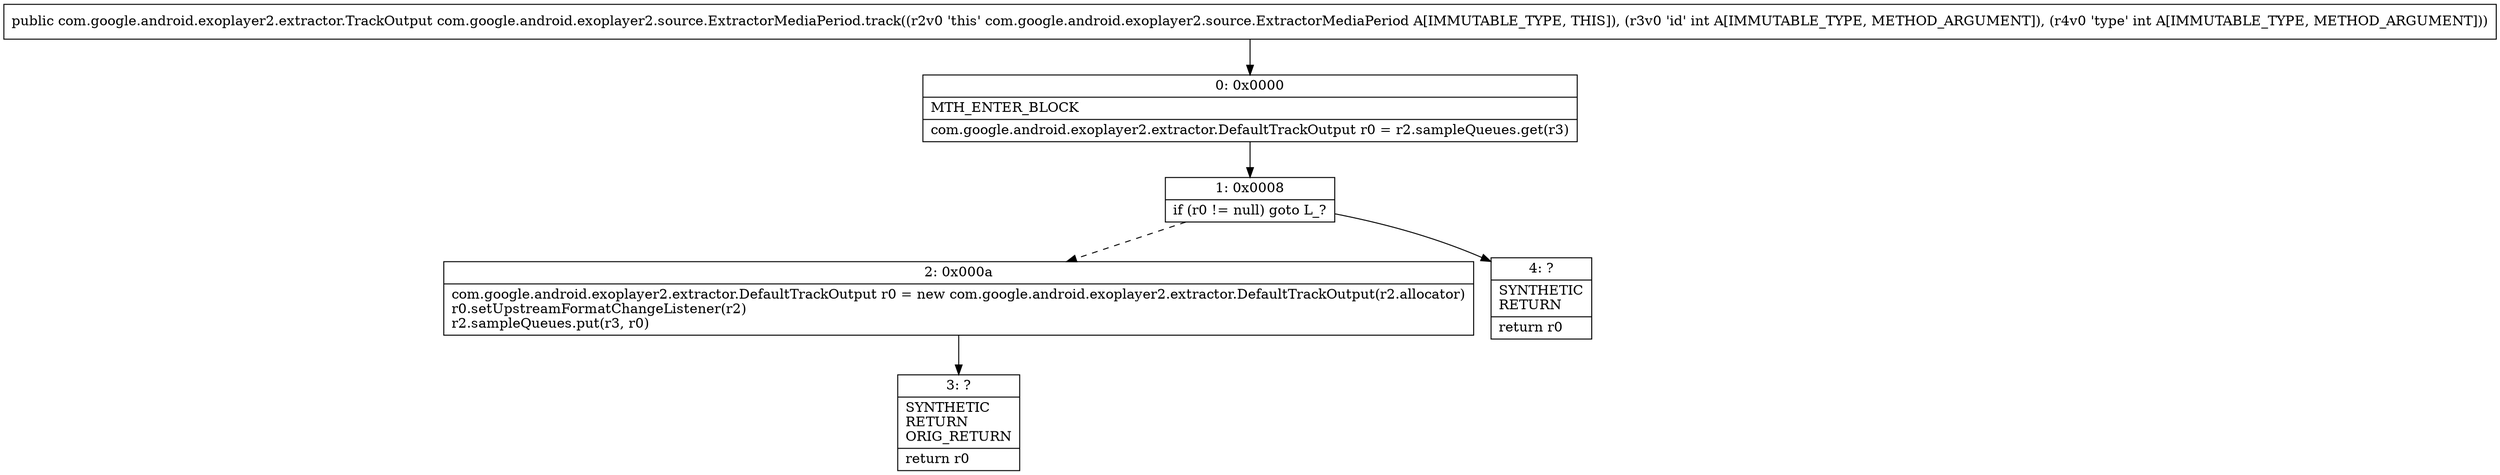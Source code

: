 digraph "CFG forcom.google.android.exoplayer2.source.ExtractorMediaPeriod.track(II)Lcom\/google\/android\/exoplayer2\/extractor\/TrackOutput;" {
Node_0 [shape=record,label="{0\:\ 0x0000|MTH_ENTER_BLOCK\l|com.google.android.exoplayer2.extractor.DefaultTrackOutput r0 = r2.sampleQueues.get(r3)\l}"];
Node_1 [shape=record,label="{1\:\ 0x0008|if (r0 != null) goto L_?\l}"];
Node_2 [shape=record,label="{2\:\ 0x000a|com.google.android.exoplayer2.extractor.DefaultTrackOutput r0 = new com.google.android.exoplayer2.extractor.DefaultTrackOutput(r2.allocator)\lr0.setUpstreamFormatChangeListener(r2)\lr2.sampleQueues.put(r3, r0)\l}"];
Node_3 [shape=record,label="{3\:\ ?|SYNTHETIC\lRETURN\lORIG_RETURN\l|return r0\l}"];
Node_4 [shape=record,label="{4\:\ ?|SYNTHETIC\lRETURN\l|return r0\l}"];
MethodNode[shape=record,label="{public com.google.android.exoplayer2.extractor.TrackOutput com.google.android.exoplayer2.source.ExtractorMediaPeriod.track((r2v0 'this' com.google.android.exoplayer2.source.ExtractorMediaPeriod A[IMMUTABLE_TYPE, THIS]), (r3v0 'id' int A[IMMUTABLE_TYPE, METHOD_ARGUMENT]), (r4v0 'type' int A[IMMUTABLE_TYPE, METHOD_ARGUMENT])) }"];
MethodNode -> Node_0;
Node_0 -> Node_1;
Node_1 -> Node_2[style=dashed];
Node_1 -> Node_4;
Node_2 -> Node_3;
}

